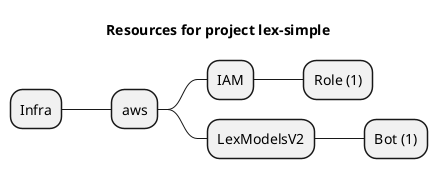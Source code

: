 @startmindmap
title Resources for project lex-simple
skinparam monochrome true
+ Infra
++ aws
+++ IAM
++++ Role (1)
+++ LexModelsV2
++++ Bot (1)
@endmindmap